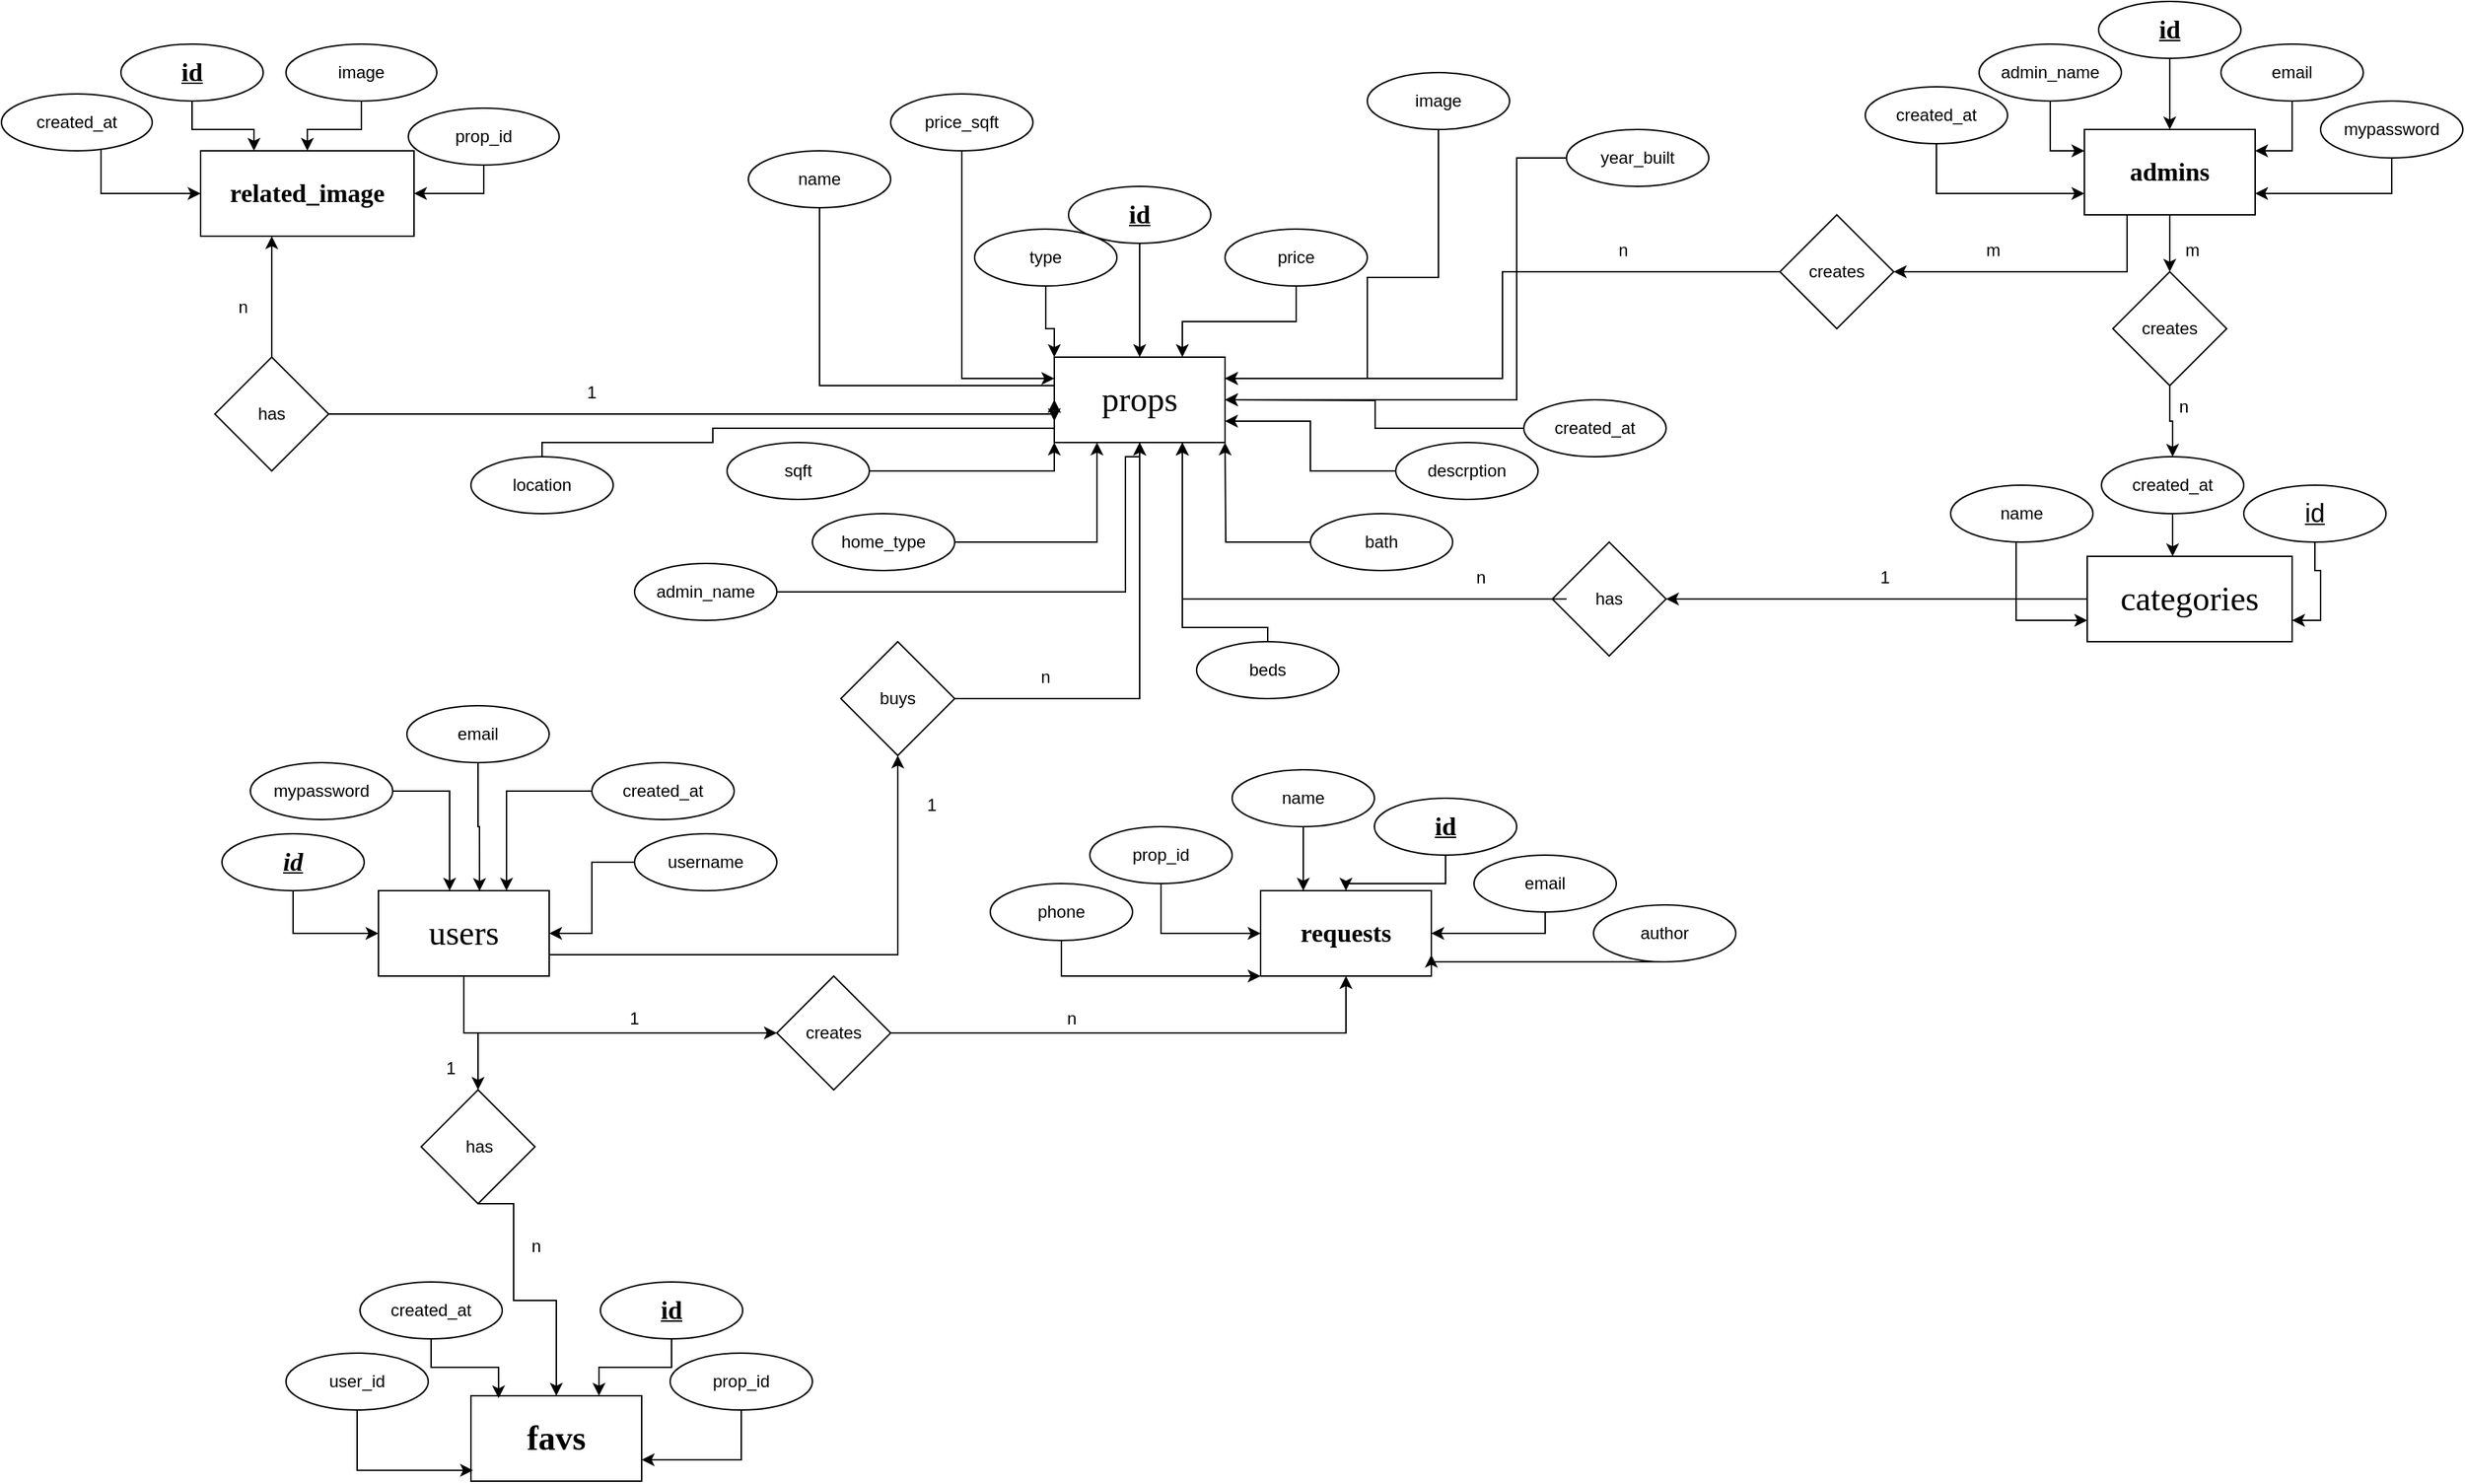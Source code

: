 <mxfile version="20.8.16" type="device"><diagram id="C5RBs43oDa-KdzZeNtuy" name="Page-1"><mxGraphModel dx="2790" dy="932" grid="1" gridSize="10" guides="1" tooltips="1" connect="1" arrows="1" fold="1" page="1" pageScale="1" pageWidth="827" pageHeight="1169" math="0" shadow="0"><root><mxCell id="WIyWlLk6GJQsqaUBKTNV-0"/><mxCell id="WIyWlLk6GJQsqaUBKTNV-1" parent="WIyWlLk6GJQsqaUBKTNV-0"/><mxCell id="frDf0Q3FSblwdHR6raMp-60" style="edgeStyle=orthogonalEdgeStyle;rounded=0;orthogonalLoop=1;jettySize=auto;html=1;entryX=0.5;entryY=0;entryDx=0;entryDy=0;" parent="WIyWlLk6GJQsqaUBKTNV-1" source="gx1-BdREAAZjjMZQ-PGX-0" target="frDf0Q3FSblwdHR6raMp-59" edge="1"><mxGeometry relative="1" as="geometry"/></mxCell><mxCell id="frDf0Q3FSblwdHR6raMp-83" style="edgeStyle=orthogonalEdgeStyle;rounded=0;orthogonalLoop=1;jettySize=auto;html=1;exitX=0.25;exitY=1;exitDx=0;exitDy=0;entryX=1;entryY=0.5;entryDx=0;entryDy=0;" parent="WIyWlLk6GJQsqaUBKTNV-1" source="gx1-BdREAAZjjMZQ-PGX-0" target="frDf0Q3FSblwdHR6raMp-81" edge="1"><mxGeometry relative="1" as="geometry"/></mxCell><mxCell id="gx1-BdREAAZjjMZQ-PGX-0" value="&lt;font style=&quot;font-size: 18px;&quot; face=&quot;Comic Sans MS&quot;&gt;&lt;b&gt;admins&lt;/b&gt;&lt;/font&gt;" style="rounded=0;whiteSpace=wrap;html=1;" parent="WIyWlLk6GJQsqaUBKTNV-1" vertex="1"><mxGeometry x="644" y="110" width="120" height="60" as="geometry"/></mxCell><mxCell id="frDf0Q3FSblwdHR6raMp-68" style="edgeStyle=orthogonalEdgeStyle;rounded=0;orthogonalLoop=1;jettySize=auto;html=1;" parent="WIyWlLk6GJQsqaUBKTNV-1" source="gx1-BdREAAZjjMZQ-PGX-1" target="frDf0Q3FSblwdHR6raMp-67" edge="1"><mxGeometry relative="1" as="geometry"/></mxCell><mxCell id="gx1-BdREAAZjjMZQ-PGX-1" value="&lt;font style=&quot;font-size: 24px;&quot; face=&quot;Comic Sans MS&quot;&gt;categories&lt;/font&gt;" style="rounded=0;whiteSpace=wrap;html=1;" parent="WIyWlLk6GJQsqaUBKTNV-1" vertex="1"><mxGeometry x="646" y="410" width="144" height="60" as="geometry"/></mxCell><mxCell id="gx1-BdREAAZjjMZQ-PGX-2" value="&lt;font face=&quot;Comic Sans MS&quot; style=&quot;font-size: 24px;&quot;&gt;props&lt;/font&gt;" style="rounded=0;whiteSpace=wrap;html=1;" parent="WIyWlLk6GJQsqaUBKTNV-1" vertex="1"><mxGeometry x="-80" y="270" width="120" height="60" as="geometry"/></mxCell><mxCell id="gx1-BdREAAZjjMZQ-PGX-3" value="&lt;font style=&quot;font-size: 18px;&quot; face=&quot;Comic Sans MS&quot;&gt;&lt;b&gt;related_image&lt;/b&gt;&lt;/font&gt;" style="rounded=0;whiteSpace=wrap;html=1;" parent="WIyWlLk6GJQsqaUBKTNV-1" vertex="1"><mxGeometry x="-680" y="125" width="150" height="60" as="geometry"/></mxCell><mxCell id="gx1-BdREAAZjjMZQ-PGX-4" value="&lt;font style=&quot;font-size: 18px;&quot; face=&quot;Comic Sans MS&quot;&gt;&lt;b&gt;requests&lt;/b&gt;&lt;/font&gt;" style="rounded=0;whiteSpace=wrap;html=1;" parent="WIyWlLk6GJQsqaUBKTNV-1" vertex="1"><mxGeometry x="65" y="645" width="120" height="60" as="geometry"/></mxCell><mxCell id="frDf0Q3FSblwdHR6raMp-94" style="edgeStyle=orthogonalEdgeStyle;rounded=0;orthogonalLoop=1;jettySize=auto;html=1;exitX=0.5;exitY=1;exitDx=0;exitDy=0;entryX=0;entryY=0.5;entryDx=0;entryDy=0;" parent="WIyWlLk6GJQsqaUBKTNV-1" source="gx1-BdREAAZjjMZQ-PGX-5" target="frDf0Q3FSblwdHR6raMp-89" edge="1"><mxGeometry relative="1" as="geometry"><mxPoint x="-280" y="740.0" as="targetPoint"/><Array as="points"><mxPoint x="-495" y="745"/></Array></mxGeometry></mxCell><mxCell id="frDf0Q3FSblwdHR6raMp-107" style="edgeStyle=orthogonalEdgeStyle;rounded=0;orthogonalLoop=1;jettySize=auto;html=1;exitX=0.5;exitY=1;exitDx=0;exitDy=0;entryX=0.5;entryY=0;entryDx=0;entryDy=0;" parent="WIyWlLk6GJQsqaUBKTNV-1" source="gx1-BdREAAZjjMZQ-PGX-5" target="frDf0Q3FSblwdHR6raMp-101" edge="1"><mxGeometry relative="1" as="geometry"/></mxCell><mxCell id="frDf0Q3FSblwdHR6raMp-112" style="edgeStyle=orthogonalEdgeStyle;rounded=0;orthogonalLoop=1;jettySize=auto;html=1;exitX=1;exitY=0.75;exitDx=0;exitDy=0;entryX=0.5;entryY=1;entryDx=0;entryDy=0;" parent="WIyWlLk6GJQsqaUBKTNV-1" source="gx1-BdREAAZjjMZQ-PGX-5" target="frDf0Q3FSblwdHR6raMp-111" edge="1"><mxGeometry relative="1" as="geometry"/></mxCell><mxCell id="gx1-BdREAAZjjMZQ-PGX-5" value="&lt;font style=&quot;font-size: 24px;&quot; face=&quot;Comic Sans MS&quot;&gt;users&lt;/font&gt;" style="rounded=0;whiteSpace=wrap;html=1;" parent="WIyWlLk6GJQsqaUBKTNV-1" vertex="1"><mxGeometry x="-555" y="645" width="120" height="60" as="geometry"/></mxCell><mxCell id="gx1-BdREAAZjjMZQ-PGX-6" value="&lt;b&gt;&lt;font face=&quot;Comic Sans MS&quot; style=&quot;font-size: 24px;&quot;&gt;favs&lt;/font&gt;&lt;/b&gt;" style="rounded=0;whiteSpace=wrap;html=1;" parent="WIyWlLk6GJQsqaUBKTNV-1" vertex="1"><mxGeometry x="-490" y="1000" width="120" height="60" as="geometry"/></mxCell><mxCell id="frDf0Q3FSblwdHR6raMp-2" style="edgeStyle=orthogonalEdgeStyle;rounded=0;orthogonalLoop=1;jettySize=auto;html=1;" parent="WIyWlLk6GJQsqaUBKTNV-1" source="gx1-BdREAAZjjMZQ-PGX-26" target="gx1-BdREAAZjjMZQ-PGX-0" edge="1"><mxGeometry relative="1" as="geometry"/></mxCell><mxCell id="gx1-BdREAAZjjMZQ-PGX-26" value="&lt;b&gt;&lt;u&gt;&lt;font style=&quot;font-size: 18px;&quot; face=&quot;Comic Sans MS&quot;&gt;id&lt;/font&gt;&lt;/u&gt;&lt;/b&gt;" style="ellipse;whiteSpace=wrap;html=1;strokeColor=#000000;" parent="WIyWlLk6GJQsqaUBKTNV-1" vertex="1"><mxGeometry x="654" y="20" width="100" height="40" as="geometry"/></mxCell><mxCell id="frDf0Q3FSblwdHR6raMp-14" style="edgeStyle=orthogonalEdgeStyle;rounded=0;orthogonalLoop=1;jettySize=auto;html=1;entryX=0;entryY=0.5;entryDx=0;entryDy=0;" parent="WIyWlLk6GJQsqaUBKTNV-1" source="gx1-BdREAAZjjMZQ-PGX-35" target="gx1-BdREAAZjjMZQ-PGX-5" edge="1"><mxGeometry relative="1" as="geometry"><Array as="points"><mxPoint x="-615" y="675"/></Array></mxGeometry></mxCell><mxCell id="gx1-BdREAAZjjMZQ-PGX-35" value="&lt;i style=&quot;&quot;&gt;&lt;u style=&quot;&quot;&gt;&lt;font face=&quot;Comic Sans MS&quot; style=&quot;font-size: 18px;&quot;&gt;&lt;b&gt;id&lt;/b&gt;&lt;/font&gt;&lt;/u&gt;&lt;/i&gt;" style="ellipse;whiteSpace=wrap;html=1;" parent="WIyWlLk6GJQsqaUBKTNV-1" vertex="1"><mxGeometry x="-665" y="605" width="100" height="40" as="geometry"/></mxCell><mxCell id="frDf0Q3FSblwdHR6raMp-31" style="edgeStyle=orthogonalEdgeStyle;rounded=0;orthogonalLoop=1;jettySize=auto;html=1;exitX=0.5;exitY=1;exitDx=0;exitDy=0;entryX=0.75;entryY=0;entryDx=0;entryDy=0;" parent="WIyWlLk6GJQsqaUBKTNV-1" source="gx1-BdREAAZjjMZQ-PGX-36" target="gx1-BdREAAZjjMZQ-PGX-6" edge="1"><mxGeometry relative="1" as="geometry"/></mxCell><mxCell id="gx1-BdREAAZjjMZQ-PGX-36" value="&lt;u style=&quot;&quot;&gt;&lt;font face=&quot;Comic Sans MS&quot; style=&quot;font-size: 18px;&quot;&gt;&lt;b&gt;id&lt;/b&gt;&lt;/font&gt;&lt;/u&gt;" style="ellipse;whiteSpace=wrap;html=1;" parent="WIyWlLk6GJQsqaUBKTNV-1" vertex="1"><mxGeometry x="-399" y="920" width="100" height="40" as="geometry"/></mxCell><mxCell id="frDf0Q3FSblwdHR6raMp-23" style="edgeStyle=orthogonalEdgeStyle;rounded=0;orthogonalLoop=1;jettySize=auto;html=1;entryX=1;entryY=0.75;entryDx=0;entryDy=0;" parent="WIyWlLk6GJQsqaUBKTNV-1" source="gx1-BdREAAZjjMZQ-PGX-37" target="gx1-BdREAAZjjMZQ-PGX-1" edge="1"><mxGeometry relative="1" as="geometry"/></mxCell><mxCell id="gx1-BdREAAZjjMZQ-PGX-37" value="&lt;u style=&quot;&quot;&gt;&lt;font style=&quot;font-size: 18px;&quot;&gt;id&lt;/font&gt;&lt;/u&gt;" style="ellipse;whiteSpace=wrap;html=1;" parent="WIyWlLk6GJQsqaUBKTNV-1" vertex="1"><mxGeometry x="756" y="360" width="100" height="40" as="geometry"/></mxCell><mxCell id="frDf0Q3FSblwdHR6raMp-27" style="edgeStyle=orthogonalEdgeStyle;rounded=0;orthogonalLoop=1;jettySize=auto;html=1;entryX=0.25;entryY=0;entryDx=0;entryDy=0;" parent="WIyWlLk6GJQsqaUBKTNV-1" source="gx1-BdREAAZjjMZQ-PGX-38" target="gx1-BdREAAZjjMZQ-PGX-3" edge="1"><mxGeometry relative="1" as="geometry"/></mxCell><mxCell id="gx1-BdREAAZjjMZQ-PGX-38" value="&lt;u style=&quot;&quot;&gt;&lt;font style=&quot;font-size: 18px;&quot; face=&quot;Comic Sans MS&quot;&gt;&lt;b&gt;id&lt;/b&gt;&lt;/font&gt;&lt;/u&gt;" style="ellipse;whiteSpace=wrap;html=1;" parent="WIyWlLk6GJQsqaUBKTNV-1" vertex="1"><mxGeometry x="-736" y="50" width="100" height="40" as="geometry"/></mxCell><mxCell id="frDf0Q3FSblwdHR6raMp-43" style="edgeStyle=orthogonalEdgeStyle;rounded=0;orthogonalLoop=1;jettySize=auto;html=1;entryX=0;entryY=0;entryDx=0;entryDy=0;" parent="WIyWlLk6GJQsqaUBKTNV-1" source="gx1-BdREAAZjjMZQ-PGX-39" target="gx1-BdREAAZjjMZQ-PGX-2" edge="1"><mxGeometry relative="1" as="geometry"><Array as="points"><mxPoint x="-86" y="250"/><mxPoint x="-80" y="250"/></Array></mxGeometry></mxCell><mxCell id="gx1-BdREAAZjjMZQ-PGX-39" value="type" style="ellipse;whiteSpace=wrap;html=1;" parent="WIyWlLk6GJQsqaUBKTNV-1" vertex="1"><mxGeometry x="-136" y="180" width="100" height="40" as="geometry"/></mxCell><mxCell id="frDf0Q3FSblwdHR6raMp-37" style="edgeStyle=orthogonalEdgeStyle;rounded=0;orthogonalLoop=1;jettySize=auto;html=1;exitX=0.5;exitY=1;exitDx=0;exitDy=0;" parent="WIyWlLk6GJQsqaUBKTNV-1" source="gx1-BdREAAZjjMZQ-PGX-40" target="gx1-BdREAAZjjMZQ-PGX-4" edge="1"><mxGeometry relative="1" as="geometry"/></mxCell><mxCell id="gx1-BdREAAZjjMZQ-PGX-40" value="&lt;u&gt;&lt;font style=&quot;font-size: 18px;&quot; face=&quot;Comic Sans MS&quot;&gt;&lt;b&gt;id&lt;/b&gt;&lt;/font&gt;&lt;/u&gt;" style="ellipse;whiteSpace=wrap;html=1;" parent="WIyWlLk6GJQsqaUBKTNV-1" vertex="1"><mxGeometry x="145" y="580" width="100" height="40" as="geometry"/></mxCell><mxCell id="frDf0Q3FSblwdHR6raMp-26" style="edgeStyle=orthogonalEdgeStyle;rounded=0;orthogonalLoop=1;jettySize=auto;html=1;" parent="WIyWlLk6GJQsqaUBKTNV-1" source="gx1-BdREAAZjjMZQ-PGX-41" target="gx1-BdREAAZjjMZQ-PGX-3" edge="1"><mxGeometry relative="1" as="geometry"><Array as="points"><mxPoint x="-750" y="155"/></Array></mxGeometry></mxCell><mxCell id="gx1-BdREAAZjjMZQ-PGX-41" value="created_at" style="ellipse;whiteSpace=wrap;html=1;" parent="WIyWlLk6GJQsqaUBKTNV-1" vertex="1"><mxGeometry x="-820" y="85" width="106" height="40" as="geometry"/></mxCell><mxCell id="frDf0Q3FSblwdHR6raMp-49" style="edgeStyle=orthogonalEdgeStyle;rounded=0;orthogonalLoop=1;jettySize=auto;html=1;" parent="WIyWlLk6GJQsqaUBKTNV-1" source="gx1-BdREAAZjjMZQ-PGX-42" edge="1"><mxGeometry relative="1" as="geometry"><mxPoint x="40" y="300.0" as="targetPoint"/></mxGeometry></mxCell><mxCell id="gx1-BdREAAZjjMZQ-PGX-42" value="created_at" style="ellipse;whiteSpace=wrap;html=1;" parent="WIyWlLk6GJQsqaUBKTNV-1" vertex="1"><mxGeometry x="250" y="300" width="100" height="40" as="geometry"/></mxCell><mxCell id="frDf0Q3FSblwdHR6raMp-7" style="edgeStyle=orthogonalEdgeStyle;rounded=0;orthogonalLoop=1;jettySize=auto;html=1;entryX=0.162;entryY=0.03;entryDx=0;entryDy=0;entryPerimeter=0;" parent="WIyWlLk6GJQsqaUBKTNV-1" source="gx1-BdREAAZjjMZQ-PGX-44" target="gx1-BdREAAZjjMZQ-PGX-6" edge="1"><mxGeometry relative="1" as="geometry"/></mxCell><mxCell id="gx1-BdREAAZjjMZQ-PGX-44" value="created_at" style="ellipse;whiteSpace=wrap;html=1;" parent="WIyWlLk6GJQsqaUBKTNV-1" vertex="1"><mxGeometry x="-568" y="920" width="100" height="40" as="geometry"/></mxCell><mxCell id="frDf0Q3FSblwdHR6raMp-22" style="edgeStyle=orthogonalEdgeStyle;rounded=0;orthogonalLoop=1;jettySize=auto;html=1;" parent="WIyWlLk6GJQsqaUBKTNV-1" source="gx1-BdREAAZjjMZQ-PGX-45" target="gx1-BdREAAZjjMZQ-PGX-1" edge="1"><mxGeometry relative="1" as="geometry"><Array as="points"><mxPoint x="706" y="390"/><mxPoint x="706" y="390"/></Array></mxGeometry></mxCell><mxCell id="gx1-BdREAAZjjMZQ-PGX-45" value="created_at" style="ellipse;whiteSpace=wrap;html=1;" parent="WIyWlLk6GJQsqaUBKTNV-1" vertex="1"><mxGeometry x="656" y="340" width="100" height="40" as="geometry"/></mxCell><mxCell id="frDf0Q3FSblwdHR6raMp-5" style="edgeStyle=orthogonalEdgeStyle;rounded=0;orthogonalLoop=1;jettySize=auto;html=1;entryX=0;entryY=0.75;entryDx=0;entryDy=0;" parent="WIyWlLk6GJQsqaUBKTNV-1" source="gx1-BdREAAZjjMZQ-PGX-47" target="gx1-BdREAAZjjMZQ-PGX-0" edge="1"><mxGeometry relative="1" as="geometry"><Array as="points"><mxPoint x="540" y="155"/></Array></mxGeometry></mxCell><mxCell id="gx1-BdREAAZjjMZQ-PGX-47" value="created_at" style="ellipse;whiteSpace=wrap;html=1;" parent="WIyWlLk6GJQsqaUBKTNV-1" vertex="1"><mxGeometry x="490" y="80" width="100" height="40" as="geometry"/></mxCell><mxCell id="frDf0Q3FSblwdHR6raMp-4" style="edgeStyle=orthogonalEdgeStyle;rounded=0;orthogonalLoop=1;jettySize=auto;html=1;exitX=0.5;exitY=1;exitDx=0;exitDy=0;entryX=0;entryY=0.25;entryDx=0;entryDy=0;" parent="WIyWlLk6GJQsqaUBKTNV-1" source="gx1-BdREAAZjjMZQ-PGX-48" target="gx1-BdREAAZjjMZQ-PGX-0" edge="1"><mxGeometry relative="1" as="geometry"/></mxCell><mxCell id="gx1-BdREAAZjjMZQ-PGX-48" value="admin_name" style="ellipse;whiteSpace=wrap;html=1;" parent="WIyWlLk6GJQsqaUBKTNV-1" vertex="1"><mxGeometry x="570" y="50" width="100" height="40" as="geometry"/></mxCell><mxCell id="frDf0Q3FSblwdHR6raMp-3" style="edgeStyle=orthogonalEdgeStyle;rounded=0;orthogonalLoop=1;jettySize=auto;html=1;entryX=1;entryY=0.25;entryDx=0;entryDy=0;" parent="WIyWlLk6GJQsqaUBKTNV-1" source="gx1-BdREAAZjjMZQ-PGX-49" target="gx1-BdREAAZjjMZQ-PGX-0" edge="1"><mxGeometry relative="1" as="geometry"/></mxCell><mxCell id="gx1-BdREAAZjjMZQ-PGX-49" value="email" style="ellipse;whiteSpace=wrap;html=1;" parent="WIyWlLk6GJQsqaUBKTNV-1" vertex="1"><mxGeometry x="740" y="50" width="100" height="40" as="geometry"/></mxCell><mxCell id="frDf0Q3FSblwdHR6raMp-6" style="edgeStyle=orthogonalEdgeStyle;rounded=0;orthogonalLoop=1;jettySize=auto;html=1;entryX=1;entryY=0.75;entryDx=0;entryDy=0;" parent="WIyWlLk6GJQsqaUBKTNV-1" source="gx1-BdREAAZjjMZQ-PGX-50" target="gx1-BdREAAZjjMZQ-PGX-0" edge="1"><mxGeometry relative="1" as="geometry"><Array as="points"><mxPoint x="860" y="155"/></Array></mxGeometry></mxCell><mxCell id="gx1-BdREAAZjjMZQ-PGX-50" value="mypassword" style="ellipse;whiteSpace=wrap;html=1;" parent="WIyWlLk6GJQsqaUBKTNV-1" vertex="1"><mxGeometry x="810" y="90" width="100" height="40" as="geometry"/></mxCell><mxCell id="frDf0Q3FSblwdHR6raMp-24" style="edgeStyle=orthogonalEdgeStyle;rounded=0;orthogonalLoop=1;jettySize=auto;html=1;entryX=0;entryY=0.75;entryDx=0;entryDy=0;" parent="WIyWlLk6GJQsqaUBKTNV-1" source="gx1-BdREAAZjjMZQ-PGX-52" target="gx1-BdREAAZjjMZQ-PGX-1" edge="1"><mxGeometry relative="1" as="geometry"><Array as="points"><mxPoint x="596" y="455"/></Array></mxGeometry></mxCell><mxCell id="gx1-BdREAAZjjMZQ-PGX-52" value="name" style="ellipse;whiteSpace=wrap;html=1;" parent="WIyWlLk6GJQsqaUBKTNV-1" vertex="1"><mxGeometry x="550" y="360" width="100" height="40" as="geometry"/></mxCell><mxCell id="frDf0Q3FSblwdHR6raMp-30" style="edgeStyle=orthogonalEdgeStyle;rounded=0;orthogonalLoop=1;jettySize=auto;html=1;entryX=0.012;entryY=0.873;entryDx=0;entryDy=0;entryPerimeter=0;" parent="WIyWlLk6GJQsqaUBKTNV-1" source="gx1-BdREAAZjjMZQ-PGX-53" target="gx1-BdREAAZjjMZQ-PGX-6" edge="1"><mxGeometry relative="1" as="geometry"><Array as="points"><mxPoint x="-570" y="1052"/></Array></mxGeometry></mxCell><mxCell id="gx1-BdREAAZjjMZQ-PGX-53" value="user_id" style="ellipse;whiteSpace=wrap;html=1;" parent="WIyWlLk6GJQsqaUBKTNV-1" vertex="1"><mxGeometry x="-620" y="970" width="100" height="40" as="geometry"/></mxCell><mxCell id="frDf0Q3FSblwdHR6raMp-11" style="edgeStyle=orthogonalEdgeStyle;rounded=0;orthogonalLoop=1;jettySize=auto;html=1;exitX=0.5;exitY=1;exitDx=0;exitDy=0;entryX=1;entryY=0.75;entryDx=0;entryDy=0;" parent="WIyWlLk6GJQsqaUBKTNV-1" source="gx1-BdREAAZjjMZQ-PGX-54" target="gx1-BdREAAZjjMZQ-PGX-6" edge="1"><mxGeometry relative="1" as="geometry"/></mxCell><mxCell id="gx1-BdREAAZjjMZQ-PGX-54" value="prop_id" style="ellipse;whiteSpace=wrap;html=1;" parent="WIyWlLk6GJQsqaUBKTNV-1" vertex="1"><mxGeometry x="-350" y="970" width="100" height="40" as="geometry"/></mxCell><mxCell id="frDf0Q3FSblwdHR6raMp-48" style="edgeStyle=orthogonalEdgeStyle;rounded=0;orthogonalLoop=1;jettySize=auto;html=1;exitX=0;exitY=0.5;exitDx=0;exitDy=0;entryX=1;entryY=0.5;entryDx=0;entryDy=0;" parent="WIyWlLk6GJQsqaUBKTNV-1" source="gx1-BdREAAZjjMZQ-PGX-55" target="gx1-BdREAAZjjMZQ-PGX-2" edge="1"><mxGeometry relative="1" as="geometry"><Array as="points"><mxPoint x="245" y="130"/><mxPoint x="245" y="300"/></Array></mxGeometry></mxCell><mxCell id="gx1-BdREAAZjjMZQ-PGX-55" value="year_built" style="ellipse;whiteSpace=wrap;html=1;" parent="WIyWlLk6GJQsqaUBKTNV-1" vertex="1"><mxGeometry x="280" y="110" width="100" height="40" as="geometry"/></mxCell><mxCell id="frDf0Q3FSblwdHR6raMp-54" style="edgeStyle=orthogonalEdgeStyle;rounded=0;orthogonalLoop=1;jettySize=auto;html=1;entryX=0.25;entryY=1;entryDx=0;entryDy=0;" parent="WIyWlLk6GJQsqaUBKTNV-1" source="gx1-BdREAAZjjMZQ-PGX-56" target="gx1-BdREAAZjjMZQ-PGX-2" edge="1"><mxGeometry relative="1" as="geometry"/></mxCell><mxCell id="gx1-BdREAAZjjMZQ-PGX-56" value="home_type" style="ellipse;whiteSpace=wrap;html=1;" parent="WIyWlLk6GJQsqaUBKTNV-1" vertex="1"><mxGeometry x="-250" y="380" width="100" height="40" as="geometry"/></mxCell><mxCell id="frDf0Q3FSblwdHR6raMp-55" style="edgeStyle=orthogonalEdgeStyle;rounded=0;orthogonalLoop=1;jettySize=auto;html=1;entryX=0;entryY=1;entryDx=0;entryDy=0;" parent="WIyWlLk6GJQsqaUBKTNV-1" source="gx1-BdREAAZjjMZQ-PGX-57" target="gx1-BdREAAZjjMZQ-PGX-2" edge="1"><mxGeometry relative="1" as="geometry"/></mxCell><mxCell id="gx1-BdREAAZjjMZQ-PGX-57" value="sqft" style="ellipse;whiteSpace=wrap;html=1;" parent="WIyWlLk6GJQsqaUBKTNV-1" vertex="1"><mxGeometry x="-310" y="330" width="100" height="40" as="geometry"/></mxCell><mxCell id="frDf0Q3FSblwdHR6raMp-51" style="edgeStyle=orthogonalEdgeStyle;rounded=0;orthogonalLoop=1;jettySize=auto;html=1;" parent="WIyWlLk6GJQsqaUBKTNV-1" source="gx1-BdREAAZjjMZQ-PGX-58" edge="1"><mxGeometry relative="1" as="geometry"><mxPoint x="40" y="330.0" as="targetPoint"/></mxGeometry></mxCell><mxCell id="gx1-BdREAAZjjMZQ-PGX-58" value="bath" style="ellipse;whiteSpace=wrap;html=1;" parent="WIyWlLk6GJQsqaUBKTNV-1" vertex="1"><mxGeometry x="100" y="380" width="100" height="40" as="geometry"/></mxCell><mxCell id="frDf0Q3FSblwdHR6raMp-52" style="edgeStyle=orthogonalEdgeStyle;rounded=0;orthogonalLoop=1;jettySize=auto;html=1;exitX=0.5;exitY=0;exitDx=0;exitDy=0;entryX=0.75;entryY=1;entryDx=0;entryDy=0;" parent="WIyWlLk6GJQsqaUBKTNV-1" source="gx1-BdREAAZjjMZQ-PGX-59" target="gx1-BdREAAZjjMZQ-PGX-2" edge="1"><mxGeometry relative="1" as="geometry"><Array as="points"><mxPoint x="70" y="460"/><mxPoint x="10" y="460"/></Array></mxGeometry></mxCell><mxCell id="gx1-BdREAAZjjMZQ-PGX-59" value="beds" style="ellipse;whiteSpace=wrap;html=1;" parent="WIyWlLk6GJQsqaUBKTNV-1" vertex="1"><mxGeometry x="20" y="470" width="100" height="40" as="geometry"/></mxCell><mxCell id="frDf0Q3FSblwdHR6raMp-47" style="edgeStyle=orthogonalEdgeStyle;rounded=0;orthogonalLoop=1;jettySize=auto;html=1;exitX=0.5;exitY=1;exitDx=0;exitDy=0;entryX=1;entryY=0.25;entryDx=0;entryDy=0;" parent="WIyWlLk6GJQsqaUBKTNV-1" source="gx1-BdREAAZjjMZQ-PGX-60" target="gx1-BdREAAZjjMZQ-PGX-2" edge="1"><mxGeometry relative="1" as="geometry"><Array as="points"><mxPoint x="190" y="214"/><mxPoint x="140" y="214"/><mxPoint x="140" y="285"/></Array></mxGeometry></mxCell><mxCell id="gx1-BdREAAZjjMZQ-PGX-60" value="image" style="ellipse;whiteSpace=wrap;html=1;" parent="WIyWlLk6GJQsqaUBKTNV-1" vertex="1"><mxGeometry x="140" y="70" width="100" height="40" as="geometry"/></mxCell><mxCell id="frDf0Q3FSblwdHR6raMp-46" style="edgeStyle=orthogonalEdgeStyle;rounded=0;orthogonalLoop=1;jettySize=auto;html=1;exitX=0.5;exitY=1;exitDx=0;exitDy=0;entryX=0.75;entryY=0;entryDx=0;entryDy=0;" parent="WIyWlLk6GJQsqaUBKTNV-1" source="gx1-BdREAAZjjMZQ-PGX-61" target="gx1-BdREAAZjjMZQ-PGX-2" edge="1"><mxGeometry relative="1" as="geometry"/></mxCell><mxCell id="gx1-BdREAAZjjMZQ-PGX-61" value="price" style="ellipse;whiteSpace=wrap;html=1;" parent="WIyWlLk6GJQsqaUBKTNV-1" vertex="1"><mxGeometry x="40" y="180" width="100" height="40" as="geometry"/></mxCell><mxCell id="frDf0Q3FSblwdHR6raMp-56" style="edgeStyle=orthogonalEdgeStyle;rounded=0;orthogonalLoop=1;jettySize=auto;html=1;entryX=0;entryY=0.5;entryDx=0;entryDy=0;" parent="WIyWlLk6GJQsqaUBKTNV-1" source="gx1-BdREAAZjjMZQ-PGX-62" target="gx1-BdREAAZjjMZQ-PGX-2" edge="1"><mxGeometry relative="1" as="geometry"><Array as="points"><mxPoint x="-440" y="330"/><mxPoint x="-320" y="330"/><mxPoint x="-320" y="320"/><mxPoint x="-80" y="320"/></Array></mxGeometry></mxCell><mxCell id="gx1-BdREAAZjjMZQ-PGX-62" value="location" style="ellipse;whiteSpace=wrap;html=1;" parent="WIyWlLk6GJQsqaUBKTNV-1" vertex="1"><mxGeometry x="-490" y="340" width="100" height="40" as="geometry"/></mxCell><mxCell id="frDf0Q3FSblwdHR6raMp-57" style="edgeStyle=orthogonalEdgeStyle;rounded=0;orthogonalLoop=1;jettySize=auto;html=1;entryX=0;entryY=0.75;entryDx=0;entryDy=0;" parent="WIyWlLk6GJQsqaUBKTNV-1" source="gx1-BdREAAZjjMZQ-PGX-63" target="gx1-BdREAAZjjMZQ-PGX-2" edge="1"><mxGeometry relative="1" as="geometry"><Array as="points"><mxPoint x="-245" y="290"/><mxPoint x="-80" y="290"/></Array></mxGeometry></mxCell><mxCell id="gx1-BdREAAZjjMZQ-PGX-63" value="name" style="ellipse;whiteSpace=wrap;html=1;" parent="WIyWlLk6GJQsqaUBKTNV-1" vertex="1"><mxGeometry x="-295" y="125" width="100" height="40" as="geometry"/></mxCell><mxCell id="frDf0Q3FSblwdHR6raMp-45" style="edgeStyle=orthogonalEdgeStyle;rounded=0;orthogonalLoop=1;jettySize=auto;html=1;" parent="WIyWlLk6GJQsqaUBKTNV-1" source="gx1-BdREAAZjjMZQ-PGX-64" target="gx1-BdREAAZjjMZQ-PGX-2" edge="1"><mxGeometry relative="1" as="geometry"><Array as="points"><mxPoint x="-20" y="210"/><mxPoint x="-20" y="210"/></Array></mxGeometry></mxCell><mxCell id="gx1-BdREAAZjjMZQ-PGX-64" value="&lt;b&gt;&lt;u&gt;&lt;font style=&quot;font-size: 18px;&quot; face=&quot;Comic Sans MS&quot;&gt;id&lt;/font&gt;&lt;/u&gt;&lt;/b&gt;" style="ellipse;whiteSpace=wrap;html=1;" parent="WIyWlLk6GJQsqaUBKTNV-1" vertex="1"><mxGeometry x="-70" y="150" width="100" height="40" as="geometry"/></mxCell><mxCell id="frDf0Q3FSblwdHR6raMp-44" style="edgeStyle=orthogonalEdgeStyle;rounded=0;orthogonalLoop=1;jettySize=auto;html=1;exitX=0.5;exitY=1;exitDx=0;exitDy=0;entryX=0;entryY=0.25;entryDx=0;entryDy=0;" parent="WIyWlLk6GJQsqaUBKTNV-1" source="gx1-BdREAAZjjMZQ-PGX-65" target="gx1-BdREAAZjjMZQ-PGX-2" edge="1"><mxGeometry relative="1" as="geometry"/></mxCell><mxCell id="gx1-BdREAAZjjMZQ-PGX-65" value="price_sqft" style="ellipse;whiteSpace=wrap;html=1;" parent="WIyWlLk6GJQsqaUBKTNV-1" vertex="1"><mxGeometry x="-195" y="85" width="100" height="40" as="geometry"/></mxCell><mxCell id="frDf0Q3FSblwdHR6raMp-50" style="edgeStyle=orthogonalEdgeStyle;rounded=0;orthogonalLoop=1;jettySize=auto;html=1;entryX=1;entryY=0.75;entryDx=0;entryDy=0;" parent="WIyWlLk6GJQsqaUBKTNV-1" source="gx1-BdREAAZjjMZQ-PGX-67" target="gx1-BdREAAZjjMZQ-PGX-2" edge="1"><mxGeometry relative="1" as="geometry"/></mxCell><mxCell id="gx1-BdREAAZjjMZQ-PGX-67" value="descrption" style="ellipse;whiteSpace=wrap;html=1;" parent="WIyWlLk6GJQsqaUBKTNV-1" vertex="1"><mxGeometry x="160" y="330" width="100" height="40" as="geometry"/></mxCell><mxCell id="frDf0Q3FSblwdHR6raMp-53" style="edgeStyle=orthogonalEdgeStyle;rounded=0;orthogonalLoop=1;jettySize=auto;html=1;exitX=0.5;exitY=0;exitDx=0;exitDy=0;entryX=0.5;entryY=1;entryDx=0;entryDy=0;" parent="WIyWlLk6GJQsqaUBKTNV-1" source="gx1-BdREAAZjjMZQ-PGX-68" target="gx1-BdREAAZjjMZQ-PGX-2" edge="1"><mxGeometry relative="1" as="geometry"><Array as="points"><mxPoint x="-325" y="435"/><mxPoint x="-30" y="435"/><mxPoint x="-30" y="340"/><mxPoint x="-20" y="340"/></Array></mxGeometry></mxCell><mxCell id="gx1-BdREAAZjjMZQ-PGX-68" value="admin_name" style="ellipse;whiteSpace=wrap;html=1;" parent="WIyWlLk6GJQsqaUBKTNV-1" vertex="1"><mxGeometry x="-375" y="415" width="100" height="40" as="geometry"/></mxCell><mxCell id="frDf0Q3FSblwdHR6raMp-29" style="edgeStyle=orthogonalEdgeStyle;rounded=0;orthogonalLoop=1;jettySize=auto;html=1;entryX=1;entryY=0.5;entryDx=0;entryDy=0;" parent="WIyWlLk6GJQsqaUBKTNV-1" source="gx1-BdREAAZjjMZQ-PGX-70" target="gx1-BdREAAZjjMZQ-PGX-3" edge="1"><mxGeometry relative="1" as="geometry"><Array as="points"><mxPoint x="-481" y="155"/></Array></mxGeometry></mxCell><mxCell id="gx1-BdREAAZjjMZQ-PGX-70" value="prop_id" style="ellipse;whiteSpace=wrap;html=1;" parent="WIyWlLk6GJQsqaUBKTNV-1" vertex="1"><mxGeometry x="-534" y="95" width="106" height="40" as="geometry"/></mxCell><mxCell id="frDf0Q3FSblwdHR6raMp-28" style="edgeStyle=orthogonalEdgeStyle;rounded=0;orthogonalLoop=1;jettySize=auto;html=1;" parent="WIyWlLk6GJQsqaUBKTNV-1" source="gx1-BdREAAZjjMZQ-PGX-71" target="gx1-BdREAAZjjMZQ-PGX-3" edge="1"><mxGeometry relative="1" as="geometry"/></mxCell><mxCell id="gx1-BdREAAZjjMZQ-PGX-71" value="image" style="ellipse;whiteSpace=wrap;html=1;" parent="WIyWlLk6GJQsqaUBKTNV-1" vertex="1"><mxGeometry x="-620" y="50" width="106" height="40" as="geometry"/></mxCell><mxCell id="frDf0Q3FSblwdHR6raMp-35" style="edgeStyle=orthogonalEdgeStyle;rounded=0;orthogonalLoop=1;jettySize=auto;html=1;exitX=0.5;exitY=1;exitDx=0;exitDy=0;entryX=0;entryY=1;entryDx=0;entryDy=0;" parent="WIyWlLk6GJQsqaUBKTNV-1" source="gx1-BdREAAZjjMZQ-PGX-72" target="gx1-BdREAAZjjMZQ-PGX-4" edge="1"><mxGeometry relative="1" as="geometry"><Array as="points"><mxPoint x="-75" y="705"/></Array></mxGeometry></mxCell><mxCell id="gx1-BdREAAZjjMZQ-PGX-72" value="phone" style="ellipse;whiteSpace=wrap;html=1;" parent="WIyWlLk6GJQsqaUBKTNV-1" vertex="1"><mxGeometry x="-125" y="640" width="100" height="40" as="geometry"/></mxCell><mxCell id="frDf0Q3FSblwdHR6raMp-38" style="edgeStyle=orthogonalEdgeStyle;rounded=0;orthogonalLoop=1;jettySize=auto;html=1;entryX=1;entryY=0.5;entryDx=0;entryDy=0;" parent="WIyWlLk6GJQsqaUBKTNV-1" source="gx1-BdREAAZjjMZQ-PGX-73" target="gx1-BdREAAZjjMZQ-PGX-4" edge="1"><mxGeometry relative="1" as="geometry"><Array as="points"><mxPoint x="265" y="675"/></Array></mxGeometry></mxCell><mxCell id="gx1-BdREAAZjjMZQ-PGX-73" value="email" style="ellipse;whiteSpace=wrap;html=1;" parent="WIyWlLk6GJQsqaUBKTNV-1" vertex="1"><mxGeometry x="215" y="620" width="100" height="40" as="geometry"/></mxCell><mxCell id="frDf0Q3FSblwdHR6raMp-36" style="edgeStyle=orthogonalEdgeStyle;rounded=0;orthogonalLoop=1;jettySize=auto;html=1;entryX=0.25;entryY=0;entryDx=0;entryDy=0;" parent="WIyWlLk6GJQsqaUBKTNV-1" source="gx1-BdREAAZjjMZQ-PGX-74" target="gx1-BdREAAZjjMZQ-PGX-4" edge="1"><mxGeometry relative="1" as="geometry"/></mxCell><mxCell id="gx1-BdREAAZjjMZQ-PGX-74" value="name" style="ellipse;whiteSpace=wrap;html=1;" parent="WIyWlLk6GJQsqaUBKTNV-1" vertex="1"><mxGeometry x="45" y="560" width="100" height="40" as="geometry"/></mxCell><mxCell id="frDf0Q3FSblwdHR6raMp-39" style="edgeStyle=orthogonalEdgeStyle;rounded=0;orthogonalLoop=1;jettySize=auto;html=1;exitX=0.5;exitY=1;exitDx=0;exitDy=0;entryX=1;entryY=0.75;entryDx=0;entryDy=0;" parent="WIyWlLk6GJQsqaUBKTNV-1" source="gx1-BdREAAZjjMZQ-PGX-75" target="gx1-BdREAAZjjMZQ-PGX-4" edge="1"><mxGeometry relative="1" as="geometry"><Array as="points"><mxPoint x="185" y="695"/></Array></mxGeometry></mxCell><mxCell id="gx1-BdREAAZjjMZQ-PGX-75" value="author" style="ellipse;whiteSpace=wrap;html=1;" parent="WIyWlLk6GJQsqaUBKTNV-1" vertex="1"><mxGeometry x="299" y="655" width="100" height="40" as="geometry"/></mxCell><mxCell id="frDf0Q3FSblwdHR6raMp-33" style="edgeStyle=orthogonalEdgeStyle;rounded=0;orthogonalLoop=1;jettySize=auto;html=1;entryX=0;entryY=0.5;entryDx=0;entryDy=0;" parent="WIyWlLk6GJQsqaUBKTNV-1" source="gx1-BdREAAZjjMZQ-PGX-76" target="gx1-BdREAAZjjMZQ-PGX-4" edge="1"><mxGeometry relative="1" as="geometry"><Array as="points"><mxPoint x="-5" y="675"/></Array></mxGeometry></mxCell><mxCell id="gx1-BdREAAZjjMZQ-PGX-76" value="prop_id" style="ellipse;whiteSpace=wrap;html=1;" parent="WIyWlLk6GJQsqaUBKTNV-1" vertex="1"><mxGeometry x="-55" y="600" width="100" height="40" as="geometry"/></mxCell><mxCell id="frDf0Q3FSblwdHR6raMp-15" style="edgeStyle=orthogonalEdgeStyle;rounded=0;orthogonalLoop=1;jettySize=auto;html=1;" parent="WIyWlLk6GJQsqaUBKTNV-1" source="gx1-BdREAAZjjMZQ-PGX-77" target="gx1-BdREAAZjjMZQ-PGX-5" edge="1"><mxGeometry relative="1" as="geometry"><Array as="points"><mxPoint x="-505" y="575"/></Array></mxGeometry></mxCell><mxCell id="gx1-BdREAAZjjMZQ-PGX-77" value="mypassword" style="ellipse;whiteSpace=wrap;html=1;" parent="WIyWlLk6GJQsqaUBKTNV-1" vertex="1"><mxGeometry x="-645" y="555" width="100" height="40" as="geometry"/></mxCell><mxCell id="frDf0Q3FSblwdHR6raMp-16" style="edgeStyle=orthogonalEdgeStyle;rounded=0;orthogonalLoop=1;jettySize=auto;html=1;entryX=0.75;entryY=0;entryDx=0;entryDy=0;" parent="WIyWlLk6GJQsqaUBKTNV-1" source="gx1-BdREAAZjjMZQ-PGX-78" target="gx1-BdREAAZjjMZQ-PGX-5" edge="1"><mxGeometry relative="1" as="geometry"/></mxCell><mxCell id="gx1-BdREAAZjjMZQ-PGX-78" value="created_at" style="ellipse;whiteSpace=wrap;html=1;" parent="WIyWlLk6GJQsqaUBKTNV-1" vertex="1"><mxGeometry x="-405" y="555" width="100" height="40" as="geometry"/></mxCell><mxCell id="frDf0Q3FSblwdHR6raMp-18" style="edgeStyle=orthogonalEdgeStyle;rounded=0;orthogonalLoop=1;jettySize=auto;html=1;entryX=1;entryY=0.5;entryDx=0;entryDy=0;" parent="WIyWlLk6GJQsqaUBKTNV-1" source="gx1-BdREAAZjjMZQ-PGX-80" target="gx1-BdREAAZjjMZQ-PGX-5" edge="1"><mxGeometry relative="1" as="geometry"/></mxCell><mxCell id="gx1-BdREAAZjjMZQ-PGX-80" value="username" style="ellipse;whiteSpace=wrap;html=1;" parent="WIyWlLk6GJQsqaUBKTNV-1" vertex="1"><mxGeometry x="-375" y="605" width="100" height="40" as="geometry"/></mxCell><mxCell id="frDf0Q3FSblwdHR6raMp-41" style="edgeStyle=orthogonalEdgeStyle;rounded=0;orthogonalLoop=1;jettySize=auto;html=1;entryX=0.592;entryY=0.004;entryDx=0;entryDy=0;entryPerimeter=0;" parent="WIyWlLk6GJQsqaUBKTNV-1" source="frDf0Q3FSblwdHR6raMp-40" target="gx1-BdREAAZjjMZQ-PGX-5" edge="1"><mxGeometry relative="1" as="geometry"/></mxCell><mxCell id="frDf0Q3FSblwdHR6raMp-40" value="email" style="ellipse;whiteSpace=wrap;html=1;" parent="WIyWlLk6GJQsqaUBKTNV-1" vertex="1"><mxGeometry x="-535" y="515" width="100" height="40" as="geometry"/></mxCell><mxCell id="frDf0Q3FSblwdHR6raMp-61" style="edgeStyle=orthogonalEdgeStyle;rounded=0;orthogonalLoop=1;jettySize=auto;html=1;exitX=0.5;exitY=1;exitDx=0;exitDy=0;entryX=0.5;entryY=0;entryDx=0;entryDy=0;" parent="WIyWlLk6GJQsqaUBKTNV-1" source="frDf0Q3FSblwdHR6raMp-59" target="gx1-BdREAAZjjMZQ-PGX-45" edge="1"><mxGeometry relative="1" as="geometry"><Array as="points"><mxPoint x="704" y="315"/><mxPoint x="706" y="315"/></Array></mxGeometry></mxCell><mxCell id="frDf0Q3FSblwdHR6raMp-59" value="" style="rhombus;whiteSpace=wrap;html=1;strokeColor=#000000;" parent="WIyWlLk6GJQsqaUBKTNV-1" vertex="1"><mxGeometry x="664" y="210" width="80" height="80" as="geometry"/></mxCell><mxCell id="frDf0Q3FSblwdHR6raMp-62" value="m" style="text;html=1;strokeColor=none;fillColor=none;align=center;verticalAlign=middle;whiteSpace=wrap;rounded=0;" parent="WIyWlLk6GJQsqaUBKTNV-1" vertex="1"><mxGeometry x="690" y="180" width="60" height="30" as="geometry"/></mxCell><mxCell id="frDf0Q3FSblwdHR6raMp-63" value="n" style="text;html=1;strokeColor=none;fillColor=none;align=center;verticalAlign=middle;whiteSpace=wrap;rounded=0;" parent="WIyWlLk6GJQsqaUBKTNV-1" vertex="1"><mxGeometry x="684" y="290" width="60" height="30" as="geometry"/></mxCell><mxCell id="frDf0Q3FSblwdHR6raMp-64" value="creates" style="text;html=1;strokeColor=none;fillColor=none;align=center;verticalAlign=middle;whiteSpace=wrap;rounded=0;" parent="WIyWlLk6GJQsqaUBKTNV-1" vertex="1"><mxGeometry x="674" y="235" width="60" height="30" as="geometry"/></mxCell><mxCell id="frDf0Q3FSblwdHR6raMp-67" value="" style="rhombus;whiteSpace=wrap;html=1;strokeColor=#000000;" parent="WIyWlLk6GJQsqaUBKTNV-1" vertex="1"><mxGeometry x="270" y="400" width="80" height="80" as="geometry"/></mxCell><mxCell id="frDf0Q3FSblwdHR6raMp-76" style="edgeStyle=orthogonalEdgeStyle;rounded=0;orthogonalLoop=1;jettySize=auto;html=1;entryX=0.75;entryY=1;entryDx=0;entryDy=0;" parent="WIyWlLk6GJQsqaUBKTNV-1" source="frDf0Q3FSblwdHR6raMp-70" target="gx1-BdREAAZjjMZQ-PGX-2" edge="1"><mxGeometry relative="1" as="geometry"><Array as="points"><mxPoint x="10" y="440"/></Array></mxGeometry></mxCell><mxCell id="frDf0Q3FSblwdHR6raMp-70" value="has" style="text;html=1;strokeColor=none;fillColor=none;align=center;verticalAlign=middle;whiteSpace=wrap;rounded=0;" parent="WIyWlLk6GJQsqaUBKTNV-1" vertex="1"><mxGeometry x="280" y="425" width="60" height="30" as="geometry"/></mxCell><mxCell id="frDf0Q3FSblwdHR6raMp-74" value="1" style="text;html=1;strokeColor=none;fillColor=none;align=center;verticalAlign=middle;whiteSpace=wrap;rounded=0;" parent="WIyWlLk6GJQsqaUBKTNV-1" vertex="1"><mxGeometry x="474" y="410" width="60" height="30" as="geometry"/></mxCell><mxCell id="frDf0Q3FSblwdHR6raMp-77" value="n" style="text;html=1;strokeColor=none;fillColor=none;align=center;verticalAlign=middle;whiteSpace=wrap;rounded=0;" parent="WIyWlLk6GJQsqaUBKTNV-1" vertex="1"><mxGeometry x="190" y="410" width="60" height="30" as="geometry"/></mxCell><mxCell id="frDf0Q3FSblwdHR6raMp-78" value="m" style="text;html=1;strokeColor=none;fillColor=none;align=center;verticalAlign=middle;whiteSpace=wrap;rounded=0;" parent="WIyWlLk6GJQsqaUBKTNV-1" vertex="1"><mxGeometry x="550" y="180" width="60" height="30" as="geometry"/></mxCell><mxCell id="frDf0Q3FSblwdHR6raMp-79" value="n" style="text;html=1;strokeColor=none;fillColor=none;align=center;verticalAlign=middle;whiteSpace=wrap;rounded=0;" parent="WIyWlLk6GJQsqaUBKTNV-1" vertex="1"><mxGeometry x="290" y="180" width="60" height="30" as="geometry"/></mxCell><mxCell id="frDf0Q3FSblwdHR6raMp-84" style="edgeStyle=orthogonalEdgeStyle;rounded=0;orthogonalLoop=1;jettySize=auto;html=1;exitX=0;exitY=0.5;exitDx=0;exitDy=0;entryX=1;entryY=0.25;entryDx=0;entryDy=0;" parent="WIyWlLk6GJQsqaUBKTNV-1" source="frDf0Q3FSblwdHR6raMp-81" target="gx1-BdREAAZjjMZQ-PGX-2" edge="1"><mxGeometry relative="1" as="geometry"/></mxCell><mxCell id="frDf0Q3FSblwdHR6raMp-81" value="" style="rhombus;whiteSpace=wrap;html=1;strokeColor=#000000;" parent="WIyWlLk6GJQsqaUBKTNV-1" vertex="1"><mxGeometry x="430" y="170" width="80" height="80" as="geometry"/></mxCell><mxCell id="frDf0Q3FSblwdHR6raMp-82" value="creates" style="text;html=1;strokeColor=none;fillColor=none;align=center;verticalAlign=middle;whiteSpace=wrap;rounded=0;" parent="WIyWlLk6GJQsqaUBKTNV-1" vertex="1"><mxGeometry x="440" y="195" width="60" height="30" as="geometry"/></mxCell><mxCell id="frDf0Q3FSblwdHR6raMp-87" style="edgeStyle=orthogonalEdgeStyle;rounded=0;orthogonalLoop=1;jettySize=auto;html=1;entryX=0;entryY=0.5;entryDx=0;entryDy=0;" parent="WIyWlLk6GJQsqaUBKTNV-1" source="frDf0Q3FSblwdHR6raMp-86" target="gx1-BdREAAZjjMZQ-PGX-2" edge="1"><mxGeometry relative="1" as="geometry"><Array as="points"><mxPoint x="-80" y="310"/></Array></mxGeometry></mxCell><mxCell id="frDf0Q3FSblwdHR6raMp-88" style="edgeStyle=orthogonalEdgeStyle;rounded=0;orthogonalLoop=1;jettySize=auto;html=1;" parent="WIyWlLk6GJQsqaUBKTNV-1" source="frDf0Q3FSblwdHR6raMp-86" target="gx1-BdREAAZjjMZQ-PGX-3" edge="1"><mxGeometry relative="1" as="geometry"><Array as="points"><mxPoint x="-630" y="230"/><mxPoint x="-630" y="230"/></Array></mxGeometry></mxCell><mxCell id="frDf0Q3FSblwdHR6raMp-86" value="has" style="rhombus;whiteSpace=wrap;html=1;strokeColor=#000000;" parent="WIyWlLk6GJQsqaUBKTNV-1" vertex="1"><mxGeometry x="-670" y="270" width="80" height="80" as="geometry"/></mxCell><mxCell id="frDf0Q3FSblwdHR6raMp-92" style="edgeStyle=orthogonalEdgeStyle;rounded=0;orthogonalLoop=1;jettySize=auto;html=1;entryX=0.5;entryY=1;entryDx=0;entryDy=0;" parent="WIyWlLk6GJQsqaUBKTNV-1" source="frDf0Q3FSblwdHR6raMp-89" target="gx1-BdREAAZjjMZQ-PGX-4" edge="1"><mxGeometry relative="1" as="geometry"/></mxCell><mxCell id="frDf0Q3FSblwdHR6raMp-89" value="" style="rhombus;whiteSpace=wrap;html=1;strokeColor=#000000;" parent="WIyWlLk6GJQsqaUBKTNV-1" vertex="1"><mxGeometry x="-275" y="705" width="80" height="80" as="geometry"/></mxCell><mxCell id="frDf0Q3FSblwdHR6raMp-90" value="creates" style="text;html=1;strokeColor=none;fillColor=none;align=center;verticalAlign=middle;whiteSpace=wrap;rounded=0;" parent="WIyWlLk6GJQsqaUBKTNV-1" vertex="1"><mxGeometry x="-265" y="730" width="60" height="30" as="geometry"/></mxCell><mxCell id="frDf0Q3FSblwdHR6raMp-99" value="1" style="text;html=1;strokeColor=none;fillColor=none;align=center;verticalAlign=middle;whiteSpace=wrap;rounded=0;" parent="WIyWlLk6GJQsqaUBKTNV-1" vertex="1"><mxGeometry x="-405" y="720" width="60" height="30" as="geometry"/></mxCell><mxCell id="frDf0Q3FSblwdHR6raMp-100" value="n&amp;nbsp;" style="text;html=1;strokeColor=none;fillColor=none;align=center;verticalAlign=middle;whiteSpace=wrap;rounded=0;" parent="WIyWlLk6GJQsqaUBKTNV-1" vertex="1"><mxGeometry x="-96" y="720" width="60" height="30" as="geometry"/></mxCell><mxCell id="frDf0Q3FSblwdHR6raMp-106" style="edgeStyle=orthogonalEdgeStyle;rounded=0;orthogonalLoop=1;jettySize=auto;html=1;exitX=0.5;exitY=1;exitDx=0;exitDy=0;entryX=0.5;entryY=0;entryDx=0;entryDy=0;" parent="WIyWlLk6GJQsqaUBKTNV-1" source="frDf0Q3FSblwdHR6raMp-101" target="gx1-BdREAAZjjMZQ-PGX-6" edge="1"><mxGeometry relative="1" as="geometry"><Array as="points"><mxPoint x="-460" y="865"/><mxPoint x="-460" y="933"/><mxPoint x="-430" y="933"/></Array></mxGeometry></mxCell><mxCell id="frDf0Q3FSblwdHR6raMp-101" value="" style="rhombus;whiteSpace=wrap;html=1;strokeColor=#000000;" parent="WIyWlLk6GJQsqaUBKTNV-1" vertex="1"><mxGeometry x="-525" y="785" width="80" height="80" as="geometry"/></mxCell><mxCell id="frDf0Q3FSblwdHR6raMp-102" value="has" style="text;html=1;strokeColor=none;fillColor=none;align=center;verticalAlign=middle;whiteSpace=wrap;rounded=0;" parent="WIyWlLk6GJQsqaUBKTNV-1" vertex="1"><mxGeometry x="-514" y="810" width="60" height="30" as="geometry"/></mxCell><mxCell id="frDf0Q3FSblwdHR6raMp-108" value="1" style="text;html=1;strokeColor=none;fillColor=none;align=center;verticalAlign=middle;whiteSpace=wrap;rounded=0;" parent="WIyWlLk6GJQsqaUBKTNV-1" vertex="1"><mxGeometry x="-534" y="755" width="60" height="30" as="geometry"/></mxCell><mxCell id="frDf0Q3FSblwdHR6raMp-110" value="n" style="text;html=1;strokeColor=none;fillColor=none;align=center;verticalAlign=middle;whiteSpace=wrap;rounded=0;" parent="WIyWlLk6GJQsqaUBKTNV-1" vertex="1"><mxGeometry x="-474" y="880" width="60" height="30" as="geometry"/></mxCell><mxCell id="frDf0Q3FSblwdHR6raMp-113" style="edgeStyle=orthogonalEdgeStyle;rounded=0;orthogonalLoop=1;jettySize=auto;html=1;" parent="WIyWlLk6GJQsqaUBKTNV-1" source="frDf0Q3FSblwdHR6raMp-111" edge="1"><mxGeometry relative="1" as="geometry"><mxPoint x="-20" y="330" as="targetPoint"/><Array as="points"><mxPoint x="-20" y="510"/><mxPoint x="-20" y="330"/></Array></mxGeometry></mxCell><mxCell id="frDf0Q3FSblwdHR6raMp-111" value="" style="rhombus;whiteSpace=wrap;html=1;strokeColor=#000000;" parent="WIyWlLk6GJQsqaUBKTNV-1" vertex="1"><mxGeometry x="-230" y="470" width="80" height="80" as="geometry"/></mxCell><mxCell id="frDf0Q3FSblwdHR6raMp-114" value="buys" style="text;html=1;strokeColor=none;fillColor=none;align=center;verticalAlign=middle;whiteSpace=wrap;rounded=0;" parent="WIyWlLk6GJQsqaUBKTNV-1" vertex="1"><mxGeometry x="-220" y="495" width="60" height="30" as="geometry"/></mxCell><mxCell id="frDf0Q3FSblwdHR6raMp-115" value="1" style="text;html=1;strokeColor=none;fillColor=none;align=center;verticalAlign=middle;whiteSpace=wrap;rounded=0;" parent="WIyWlLk6GJQsqaUBKTNV-1" vertex="1"><mxGeometry x="-196" y="570" width="60" height="30" as="geometry"/></mxCell><mxCell id="frDf0Q3FSblwdHR6raMp-116" value="n" style="text;html=1;strokeColor=none;fillColor=none;align=center;verticalAlign=middle;whiteSpace=wrap;rounded=0;" parent="WIyWlLk6GJQsqaUBKTNV-1" vertex="1"><mxGeometry x="-116" y="480" width="60" height="30" as="geometry"/></mxCell><mxCell id="frDf0Q3FSblwdHR6raMp-118" value="1" style="text;html=1;strokeColor=none;fillColor=none;align=center;verticalAlign=middle;whiteSpace=wrap;rounded=0;" parent="WIyWlLk6GJQsqaUBKTNV-1" vertex="1"><mxGeometry x="-435" y="280" width="60" height="30" as="geometry"/></mxCell><mxCell id="frDf0Q3FSblwdHR6raMp-121" value="n" style="text;html=1;strokeColor=none;fillColor=none;align=center;verticalAlign=middle;whiteSpace=wrap;rounded=0;" parent="WIyWlLk6GJQsqaUBKTNV-1" vertex="1"><mxGeometry x="-680" y="220" width="60" height="30" as="geometry"/></mxCell></root></mxGraphModel></diagram></mxfile>